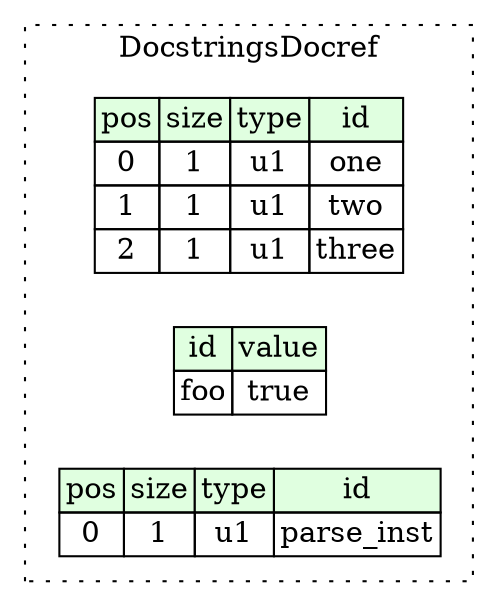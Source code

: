 digraph {
	rankdir=LR;
	node [shape=plaintext];
	subgraph cluster__docstrings_docref {
		label="DocstringsDocref";
		graph[style=dotted];

		docstrings_docref__seq [label=<<TABLE BORDER="0" CELLBORDER="1" CELLSPACING="0">
			<TR><TD BGCOLOR="#E0FFE0">pos</TD><TD BGCOLOR="#E0FFE0">size</TD><TD BGCOLOR="#E0FFE0">type</TD><TD BGCOLOR="#E0FFE0">id</TD></TR>
			<TR><TD PORT="one_pos">0</TD><TD PORT="one_size">1</TD><TD>u1</TD><TD PORT="one_type">one</TD></TR>
			<TR><TD PORT="two_pos">1</TD><TD PORT="two_size">1</TD><TD>u1</TD><TD PORT="two_type">two</TD></TR>
			<TR><TD PORT="three_pos">2</TD><TD PORT="three_size">1</TD><TD>u1</TD><TD PORT="three_type">three</TD></TR>
		</TABLE>>];
		docstrings_docref__inst__foo [label=<<TABLE BORDER="0" CELLBORDER="1" CELLSPACING="0">
			<TR><TD BGCOLOR="#E0FFE0">id</TD><TD BGCOLOR="#E0FFE0">value</TD></TR>
			<TR><TD>foo</TD><TD>true</TD></TR>
		</TABLE>>];
		docstrings_docref__inst__parse_inst [label=<<TABLE BORDER="0" CELLBORDER="1" CELLSPACING="0">
			<TR><TD BGCOLOR="#E0FFE0">pos</TD><TD BGCOLOR="#E0FFE0">size</TD><TD BGCOLOR="#E0FFE0">type</TD><TD BGCOLOR="#E0FFE0">id</TD></TR>
			<TR><TD PORT="parse_inst_pos">0</TD><TD PORT="parse_inst_size">1</TD><TD>u1</TD><TD PORT="parse_inst_type">parse_inst</TD></TR>
		</TABLE>>];
	}
}

